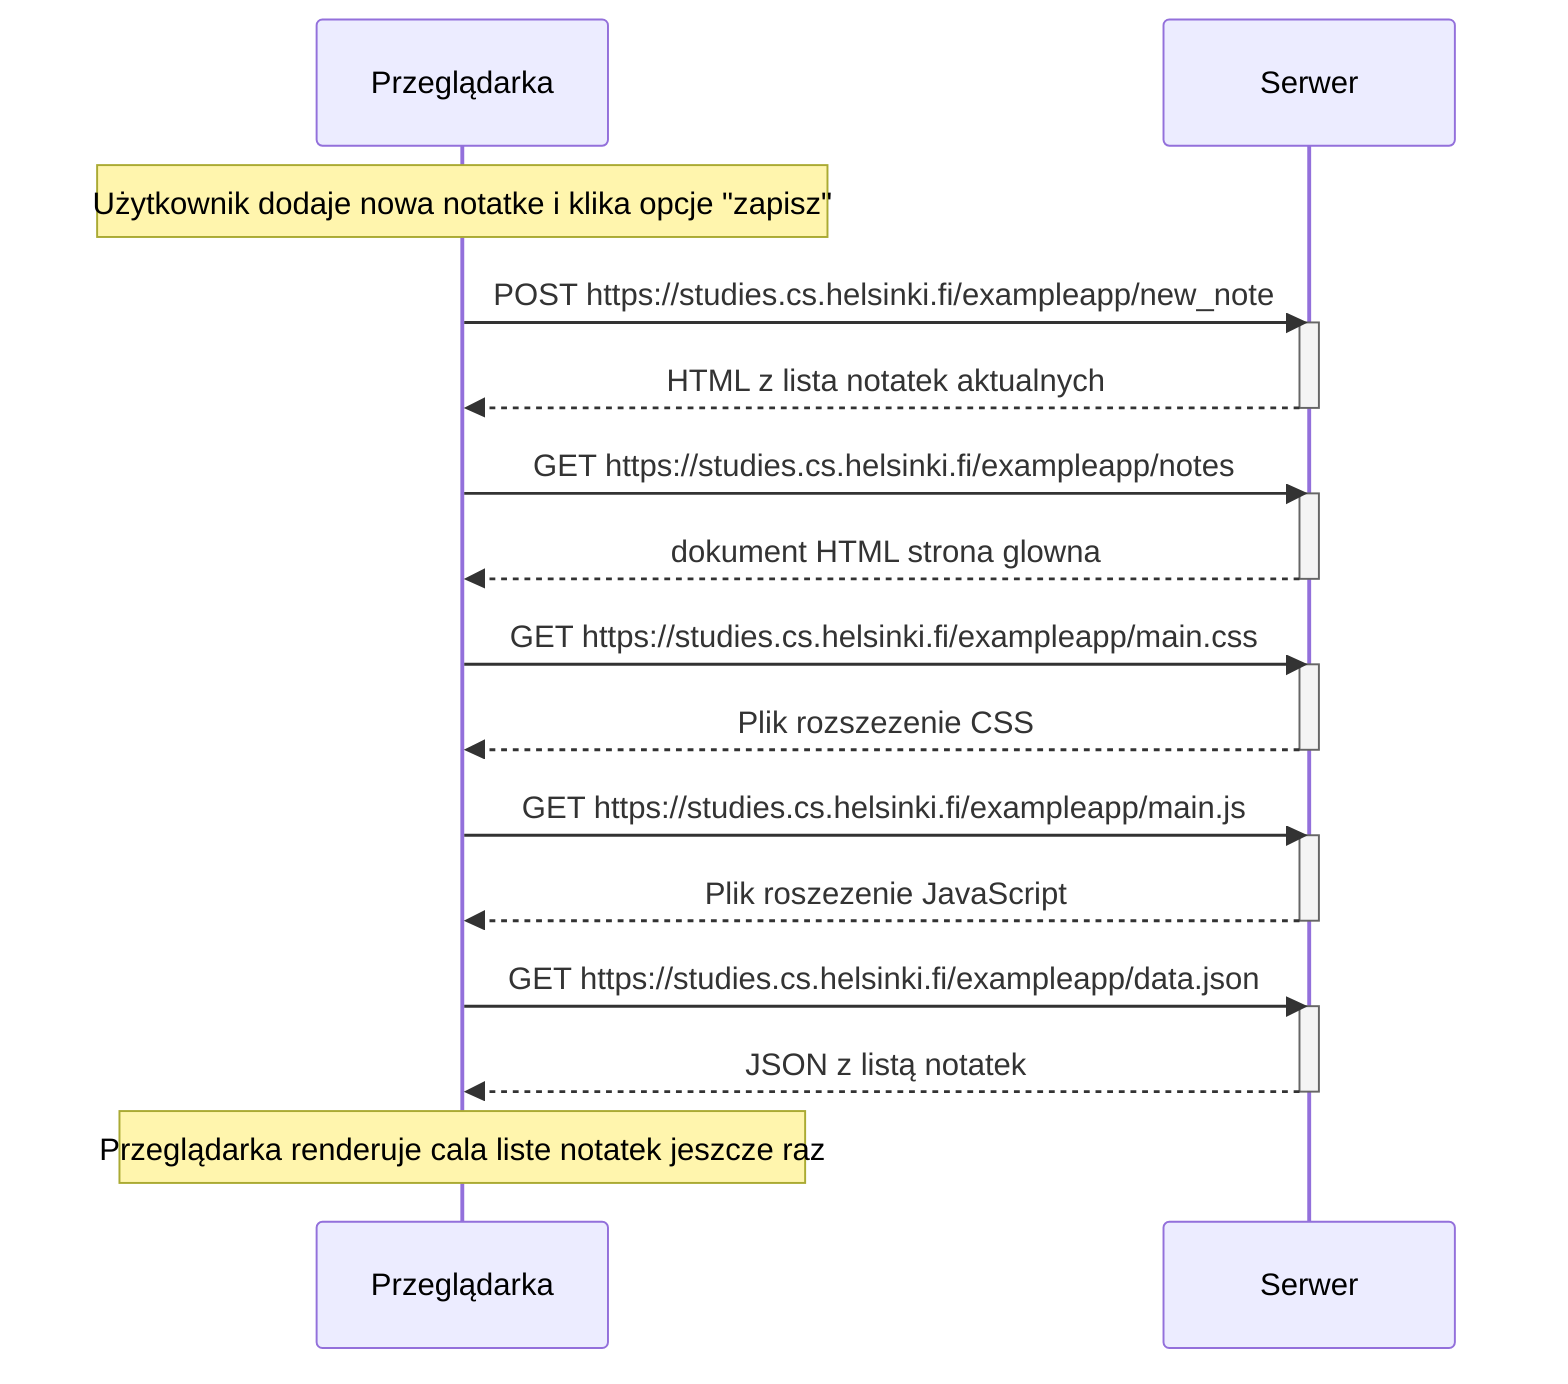 sequenceDiagram
    participant browser as Przeglądarka
    participant server as Serwer
    

    Note over browser: Użytkownik dodaje nowa notatke i klika  opcje "zapisz"

    browser->>server: POST https://studies.cs.helsinki.fi/exampleapp/new_note
    activate server
    server-->>browser: HTML z lista notatek aktualnych
    deactivate server

    browser->>server: GET https://studies.cs.helsinki.fi/exampleapp/notes
    activate server
    server-->>browser: dokument HTML strona glowna
    deactivate server

    browser->>server: GET https://studies.cs.helsinki.fi/exampleapp/main.css
    activate server
    server-->>browser: Plik rozszezenie CSS
    deactivate server

    browser->>server: GET https://studies.cs.helsinki.fi/exampleapp/main.js
    activate server
    server-->>browser: Plik roszezenie JavaScript
    deactivate server

    browser->>server: GET https://studies.cs.helsinki.fi/exampleapp/data.json
    activate server
    server-->>browser: JSON z listą notatek
    deactivate server

    Note over browser: Przeglądarka renderuje  cala liste notatek jeszcze raz